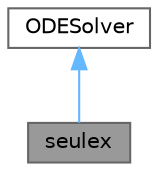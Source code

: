 digraph "seulex"
{
 // LATEX_PDF_SIZE
  bgcolor="transparent";
  edge [fontname=Helvetica,fontsize=10,labelfontname=Helvetica,labelfontsize=10];
  node [fontname=Helvetica,fontsize=10,shape=box,height=0.2,width=0.4];
  Node1 [id="Node000001",label="seulex",height=0.2,width=0.4,color="gray40", fillcolor="grey60", style="filled", fontcolor="black",tooltip="An extrapolation-algorithm, based on the linearly implicit Euler method with step size control and or..."];
  Node2 -> Node1 [id="edge1_Node000001_Node000002",dir="back",color="steelblue1",style="solid",tooltip=" "];
  Node2 [id="Node000002",label="ODESolver",height=0.2,width=0.4,color="gray40", fillcolor="white", style="filled",URL="$classFoam_1_1ODESolver.html",tooltip="Abstract base-class for ODE system solvers."];
}
